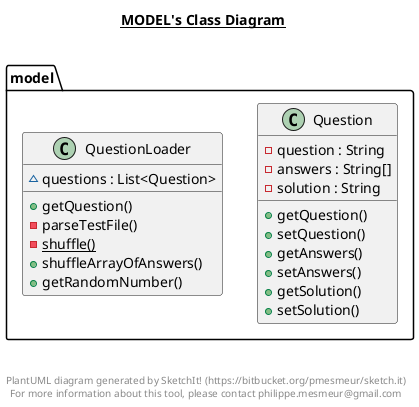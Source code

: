 @startuml

title __MODEL's Class Diagram__\n

  package model {
    class Question {
        - question : String
        - answers : String[]
        - solution : String
        + getQuestion()
        + setQuestion()
        + getAnswers()
        + setAnswers()
        + getSolution()
        + setSolution()
    }
  }
  

  package model {
    class QuestionLoader {
        ~ questions : List<Question>
        + getQuestion()
        - parseTestFile()
        {static} - shuffle()
        + shuffleArrayOfAnswers()
        + getRandomNumber()
    }
  }
  



right footer


PlantUML diagram generated by SketchIt! (https://bitbucket.org/pmesmeur/sketch.it)
For more information about this tool, please contact philippe.mesmeur@gmail.com
endfooter

@enduml
